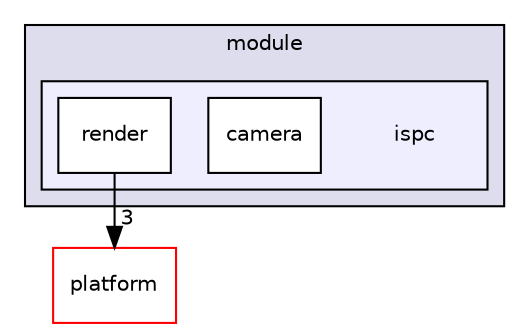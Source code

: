 digraph "bioexplorer/backend/plugins/Sonata/module/ispc" {
  compound=true
  node [ fontsize="10", fontname="Helvetica"];
  edge [ labelfontsize="10", labelfontname="Helvetica"];
  subgraph clusterdir_97ae30d42df5e4285ee3bd4240a32689 {
    graph [ bgcolor="#ddddee", pencolor="black", label="module" fontname="Helvetica", fontsize="10", URL="dir_97ae30d42df5e4285ee3bd4240a32689.html"]
  subgraph clusterdir_6834279abe30ff2d1df4b142df3ad1e2 {
    graph [ bgcolor="#eeeeff", pencolor="black", label="" URL="dir_6834279abe30ff2d1df4b142df3ad1e2.html"];
    dir_6834279abe30ff2d1df4b142df3ad1e2 [shape=plaintext label="ispc"];
  dir_b0f87433ee5bf2533ef69a9ff402bc5c [shape=box label="camera" fillcolor="white" style="filled" URL="dir_b0f87433ee5bf2533ef69a9ff402bc5c.html"];
  dir_2f67fd19608afbc70ae78fab334dc90d [shape=box label="render" fillcolor="white" style="filled" URL="dir_2f67fd19608afbc70ae78fab334dc90d.html"];
  }
  }
  dir_c5a52a81292cf9a5167198f4f346d6d9 [shape=box label="platform" fillcolor="white" style="filled" color="red" URL="dir_c5a52a81292cf9a5167198f4f346d6d9.html"];
  dir_2f67fd19608afbc70ae78fab334dc90d->dir_c5a52a81292cf9a5167198f4f346d6d9 [headlabel="3", labeldistance=1.5 headhref="dir_000028_000059.html"];
}
